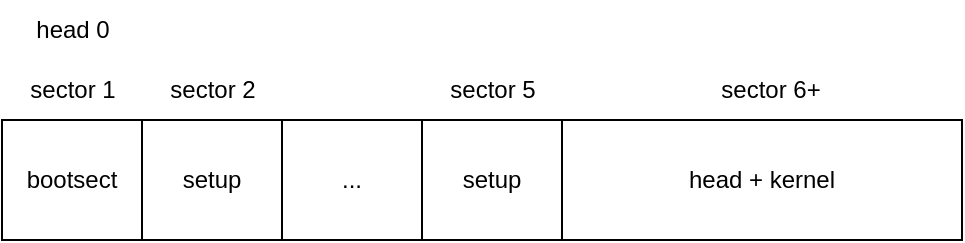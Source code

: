 <mxfile>
    <diagram id="dp6gEWoUpmNHVIV1Lh_C" name="Page-1">
        <mxGraphModel dx="695" dy="440" grid="1" gridSize="10" guides="1" tooltips="1" connect="1" arrows="1" fold="1" page="1" pageScale="1" pageWidth="827" pageHeight="1169" math="0" shadow="0">
            <root>
                <mxCell id="0"/>
                <mxCell id="1" parent="0"/>
                <mxCell id="2" value="bootsect" style="rounded=0;whiteSpace=wrap;html=1;" vertex="1" parent="1">
                    <mxGeometry x="30" y="210" width="70" height="60" as="geometry"/>
                </mxCell>
                <mxCell id="3" value="setup" style="rounded=0;whiteSpace=wrap;html=1;" vertex="1" parent="1">
                    <mxGeometry x="100" y="210" width="70" height="60" as="geometry"/>
                </mxCell>
                <mxCell id="4" value="..." style="rounded=0;whiteSpace=wrap;html=1;" vertex="1" parent="1">
                    <mxGeometry x="170" y="210" width="70" height="60" as="geometry"/>
                </mxCell>
                <mxCell id="5" value="setup" style="rounded=0;whiteSpace=wrap;html=1;" vertex="1" parent="1">
                    <mxGeometry x="240" y="210" width="70" height="60" as="geometry"/>
                </mxCell>
                <mxCell id="8" value="sector 1" style="text;html=1;align=center;verticalAlign=middle;resizable=0;points=[];autosize=1;strokeColor=none;fillColor=none;" vertex="1" parent="1">
                    <mxGeometry x="30" y="180" width="70" height="30" as="geometry"/>
                </mxCell>
                <mxCell id="9" value="sector 2" style="text;html=1;align=center;verticalAlign=middle;resizable=0;points=[];autosize=1;strokeColor=none;fillColor=none;" vertex="1" parent="1">
                    <mxGeometry x="100" y="180" width="70" height="30" as="geometry"/>
                </mxCell>
                <mxCell id="10" value="sector 5" style="text;html=1;align=center;verticalAlign=middle;resizable=0;points=[];autosize=1;strokeColor=none;fillColor=none;" vertex="1" parent="1">
                    <mxGeometry x="240" y="180" width="70" height="30" as="geometry"/>
                </mxCell>
                <mxCell id="11" value="head 0" style="text;html=1;align=center;verticalAlign=middle;resizable=0;points=[];autosize=1;strokeColor=none;fillColor=none;" vertex="1" parent="1">
                    <mxGeometry x="35" y="150" width="60" height="30" as="geometry"/>
                </mxCell>
                <mxCell id="12" value="head + kernel" style="rounded=0;whiteSpace=wrap;html=1;" vertex="1" parent="1">
                    <mxGeometry x="310" y="210" width="200" height="60" as="geometry"/>
                </mxCell>
                <mxCell id="13" value="sector 6+" style="text;html=1;align=center;verticalAlign=middle;resizable=0;points=[];autosize=1;strokeColor=none;fillColor=none;" vertex="1" parent="1">
                    <mxGeometry x="379" y="180" width="70" height="30" as="geometry"/>
                </mxCell>
            </root>
        </mxGraphModel>
    </diagram>
</mxfile>